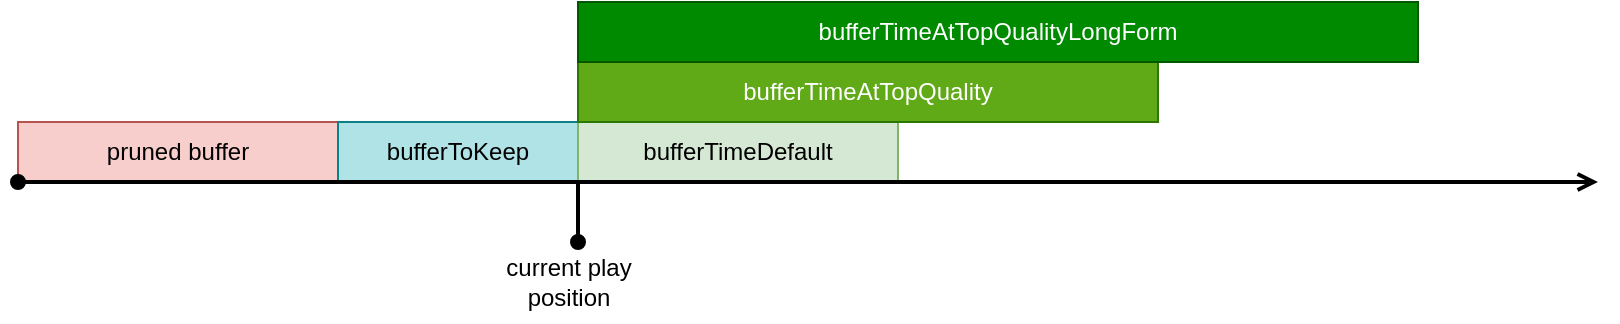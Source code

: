 <mxfile version="20.8.16" type="device"><diagram name="Page-1" id="Zb0P8DDkofjZFAVFPaxz"><mxGraphModel dx="2074" dy="1214" grid="1" gridSize="10" guides="1" tooltips="1" connect="1" arrows="1" fold="1" page="1" pageScale="1" pageWidth="1654" pageHeight="1169" math="0" shadow="0"><root><mxCell id="0"/><mxCell id="1" parent="0"/><mxCell id="mY6XqWb0PNlxRcsDt76C-1" value="pruned buffer" style="rounded=0;whiteSpace=wrap;html=1;fillColor=#f8cecc;strokeColor=#b85450;" vertex="1" parent="1"><mxGeometry x="400" y="290" width="160" height="30" as="geometry"/></mxCell><mxCell id="mY6XqWb0PNlxRcsDt76C-5" value="bufferToKeep" style="rounded=0;whiteSpace=wrap;html=1;fillColor=#b0e3e6;strokeColor=#0e8088;" vertex="1" parent="1"><mxGeometry x="560" y="290" width="120" height="30" as="geometry"/></mxCell><mxCell id="mY6XqWb0PNlxRcsDt76C-6" value="bufferTimeDefault" style="rounded=0;whiteSpace=wrap;html=1;fillColor=#d5e8d4;strokeColor=#82b366;" vertex="1" parent="1"><mxGeometry x="680" y="290" width="160" height="30" as="geometry"/></mxCell><mxCell id="mY6XqWb0PNlxRcsDt76C-3" value="" style="endArrow=open;html=1;rounded=0;strokeWidth=2;startArrow=oval;startFill=1;endFill=0;" edge="1" parent="1"><mxGeometry width="50" height="50" relative="1" as="geometry"><mxPoint x="400" y="320" as="sourcePoint"/><mxPoint x="1190" y="320" as="targetPoint"/></mxGeometry></mxCell><mxCell id="mY6XqWb0PNlxRcsDt76C-7" value="bufferTimeAtTopQuality" style="rounded=0;whiteSpace=wrap;html=1;fillColor=#60a917;strokeColor=#2D7600;fontColor=#ffffff;" vertex="1" parent="1"><mxGeometry x="680" y="260" width="290" height="30" as="geometry"/></mxCell><mxCell id="mY6XqWb0PNlxRcsDt76C-8" value="bufferTimeAtTopQualityLongForm" style="rounded=0;whiteSpace=wrap;html=1;fillColor=#008a00;strokeColor=#005700;fontColor=#ffffff;" vertex="1" parent="1"><mxGeometry x="680" y="230" width="420" height="30" as="geometry"/></mxCell><mxCell id="mY6XqWb0PNlxRcsDt76C-9" value="" style="endArrow=none;html=1;rounded=0;strokeWidth=2;endFill=0;startArrow=oval;startFill=1;" edge="1" parent="1"><mxGeometry width="50" height="50" relative="1" as="geometry"><mxPoint x="680" y="350" as="sourcePoint"/><mxPoint x="680" y="320" as="targetPoint"/></mxGeometry></mxCell><mxCell id="mY6XqWb0PNlxRcsDt76C-10" value="current play&lt;br&gt;position" style="text;html=1;align=center;verticalAlign=middle;resizable=0;points=[];autosize=1;strokeColor=none;fillColor=none;" vertex="1" parent="1"><mxGeometry x="630" y="350" width="90" height="40" as="geometry"/></mxCell></root></mxGraphModel></diagram></mxfile>